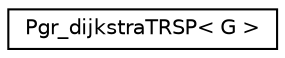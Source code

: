 digraph "Graphical Class Hierarchy"
{
  edge [fontname="Helvetica",fontsize="10",labelfontname="Helvetica",labelfontsize="10"];
  node [fontname="Helvetica",fontsize="10",shape=record];
  rankdir="LR";
  Node0 [label="Pgr_dijkstraTRSP\< G \>",height=0.2,width=0.4,color="black", fillcolor="white", style="filled",URL="$classPgr__dijkstraTRSP.html"];
}

